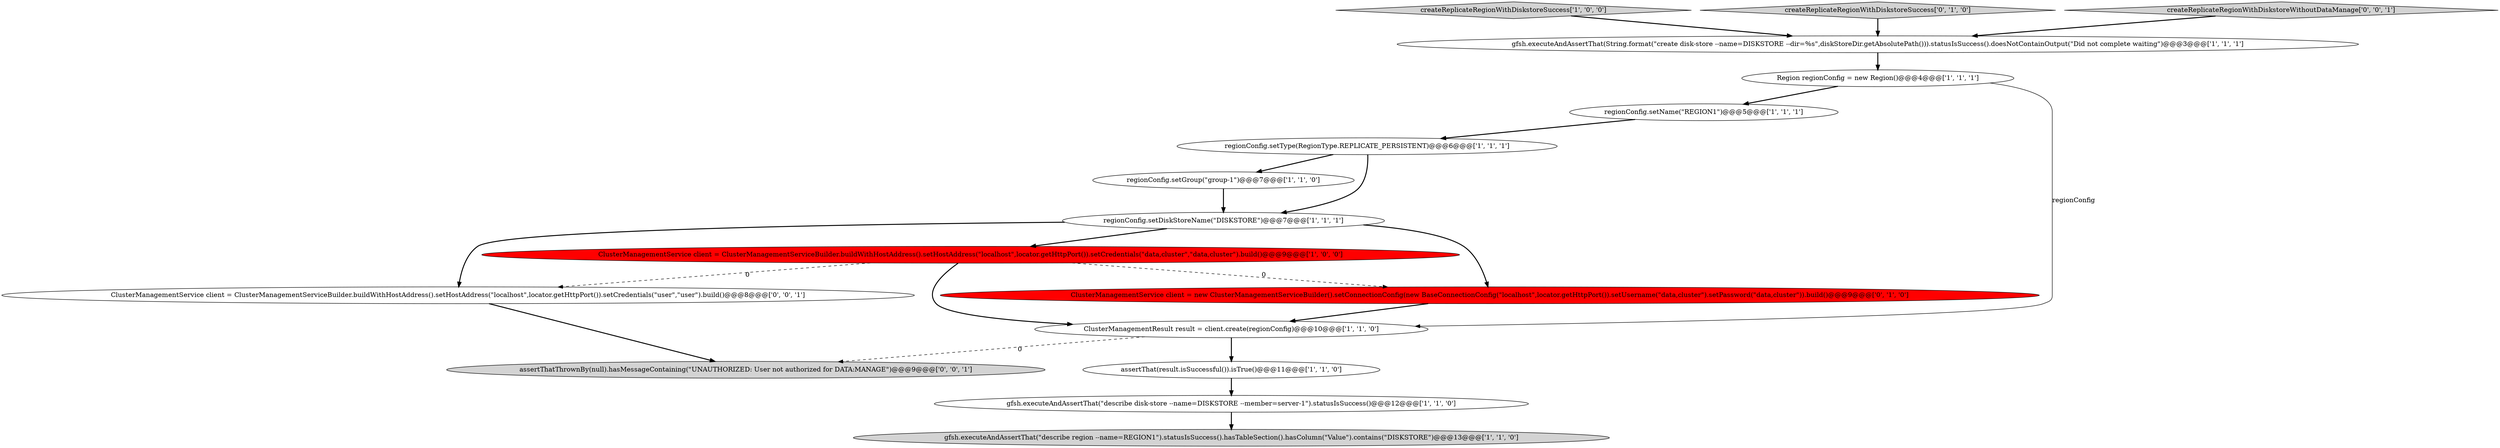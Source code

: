 digraph {
6 [style = filled, label = "createReplicateRegionWithDiskstoreSuccess['1', '0', '0']", fillcolor = lightgray, shape = diamond image = "AAA0AAABBB1BBB"];
11 [style = filled, label = "ClusterManagementService client = ClusterManagementServiceBuilder.buildWithHostAddress().setHostAddress(\"localhost\",locator.getHttpPort()).setCredentials(\"data,cluster\",\"data,cluster\").build()@@@9@@@['1', '0', '0']", fillcolor = red, shape = ellipse image = "AAA1AAABBB1BBB"];
13 [style = filled, label = "createReplicateRegionWithDiskstoreSuccess['0', '1', '0']", fillcolor = lightgray, shape = diamond image = "AAA0AAABBB2BBB"];
16 [style = filled, label = "ClusterManagementService client = ClusterManagementServiceBuilder.buildWithHostAddress().setHostAddress(\"localhost\",locator.getHttpPort()).setCredentials(\"user\",\"user\").build()@@@8@@@['0', '0', '1']", fillcolor = white, shape = ellipse image = "AAA0AAABBB3BBB"];
1 [style = filled, label = "Region regionConfig = new Region()@@@4@@@['1', '1', '1']", fillcolor = white, shape = ellipse image = "AAA0AAABBB1BBB"];
8 [style = filled, label = "gfsh.executeAndAssertThat(\"describe region --name=REGION1\").statusIsSuccess().hasTableSection().hasColumn(\"Value\").contains(\"DISKSTORE\")@@@13@@@['1', '1', '0']", fillcolor = lightgray, shape = ellipse image = "AAA0AAABBB1BBB"];
5 [style = filled, label = "gfsh.executeAndAssertThat(\"describe disk-store --name=DISKSTORE --member=server-1\").statusIsSuccess()@@@12@@@['1', '1', '0']", fillcolor = white, shape = ellipse image = "AAA0AAABBB1BBB"];
12 [style = filled, label = "ClusterManagementService client = new ClusterManagementServiceBuilder().setConnectionConfig(new BaseConnectionConfig(\"localhost\",locator.getHttpPort()).setUsername(\"data,cluster\").setPassword(\"data,cluster\")).build()@@@9@@@['0', '1', '0']", fillcolor = red, shape = ellipse image = "AAA1AAABBB2BBB"];
0 [style = filled, label = "regionConfig.setType(RegionType.REPLICATE_PERSISTENT)@@@6@@@['1', '1', '1']", fillcolor = white, shape = ellipse image = "AAA0AAABBB1BBB"];
15 [style = filled, label = "assertThatThrownBy(null).hasMessageContaining(\"UNAUTHORIZED: User not authorized for DATA:MANAGE\")@@@9@@@['0', '0', '1']", fillcolor = lightgray, shape = ellipse image = "AAA0AAABBB3BBB"];
3 [style = filled, label = "ClusterManagementResult result = client.create(regionConfig)@@@10@@@['1', '1', '0']", fillcolor = white, shape = ellipse image = "AAA0AAABBB1BBB"];
7 [style = filled, label = "regionConfig.setDiskStoreName(\"DISKSTORE\")@@@7@@@['1', '1', '1']", fillcolor = white, shape = ellipse image = "AAA0AAABBB1BBB"];
2 [style = filled, label = "assertThat(result.isSuccessful()).isTrue()@@@11@@@['1', '1', '0']", fillcolor = white, shape = ellipse image = "AAA0AAABBB1BBB"];
4 [style = filled, label = "regionConfig.setGroup(\"group-1\")@@@7@@@['1', '1', '0']", fillcolor = white, shape = ellipse image = "AAA0AAABBB1BBB"];
14 [style = filled, label = "createReplicateRegionWithDiskstoreWithoutDataManage['0', '0', '1']", fillcolor = lightgray, shape = diamond image = "AAA0AAABBB3BBB"];
9 [style = filled, label = "gfsh.executeAndAssertThat(String.format(\"create disk-store --name=DISKSTORE --dir=%s\",diskStoreDir.getAbsolutePath())).statusIsSuccess().doesNotContainOutput(\"Did not complete waiting\")@@@3@@@['1', '1', '1']", fillcolor = white, shape = ellipse image = "AAA0AAABBB1BBB"];
10 [style = filled, label = "regionConfig.setName(\"REGION1\")@@@5@@@['1', '1', '1']", fillcolor = white, shape = ellipse image = "AAA0AAABBB1BBB"];
16->15 [style = bold, label=""];
5->8 [style = bold, label=""];
7->11 [style = bold, label=""];
7->12 [style = bold, label=""];
11->16 [style = dashed, label="0"];
11->12 [style = dashed, label="0"];
4->7 [style = bold, label=""];
0->7 [style = bold, label=""];
3->2 [style = bold, label=""];
11->3 [style = bold, label=""];
0->4 [style = bold, label=""];
10->0 [style = bold, label=""];
1->3 [style = solid, label="regionConfig"];
7->16 [style = bold, label=""];
3->15 [style = dashed, label="0"];
14->9 [style = bold, label=""];
12->3 [style = bold, label=""];
13->9 [style = bold, label=""];
6->9 [style = bold, label=""];
9->1 [style = bold, label=""];
1->10 [style = bold, label=""];
2->5 [style = bold, label=""];
}
